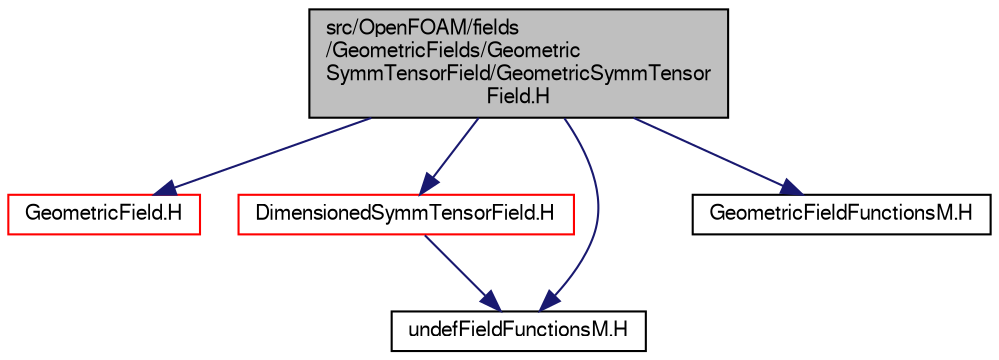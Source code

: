 digraph "src/OpenFOAM/fields/GeometricFields/GeometricSymmTensorField/GeometricSymmTensorField.H"
{
  bgcolor="transparent";
  edge [fontname="FreeSans",fontsize="10",labelfontname="FreeSans",labelfontsize="10"];
  node [fontname="FreeSans",fontsize="10",shape=record];
  Node0 [label="src/OpenFOAM/fields\l/GeometricFields/Geometric\lSymmTensorField/GeometricSymmTensor\lField.H",height=0.2,width=0.4,color="black", fillcolor="grey75", style="filled", fontcolor="black"];
  Node0 -> Node1 [color="midnightblue",fontsize="10",style="solid",fontname="FreeSans"];
  Node1 [label="GeometricField.H",height=0.2,width=0.4,color="red",URL="$a09809.html"];
  Node0 -> Node153 [color="midnightblue",fontsize="10",style="solid",fontname="FreeSans"];
  Node153 [label="DimensionedSymmTensorField.H",height=0.2,width=0.4,color="red",URL="$a09461.html",tooltip="SymmTensor specific part of the implementation of DimensionedField. "];
  Node153 -> Node96 [color="midnightblue",fontsize="10",style="solid",fontname="FreeSans"];
  Node96 [label="undefFieldFunctionsM.H",height=0.2,width=0.4,color="black",URL="$a09605.html"];
  Node0 -> Node152 [color="midnightblue",fontsize="10",style="solid",fontname="FreeSans"];
  Node152 [label="GeometricFieldFunctionsM.H",height=0.2,width=0.4,color="black",URL="$a09821.html"];
  Node0 -> Node96 [color="midnightblue",fontsize="10",style="solid",fontname="FreeSans"];
}
